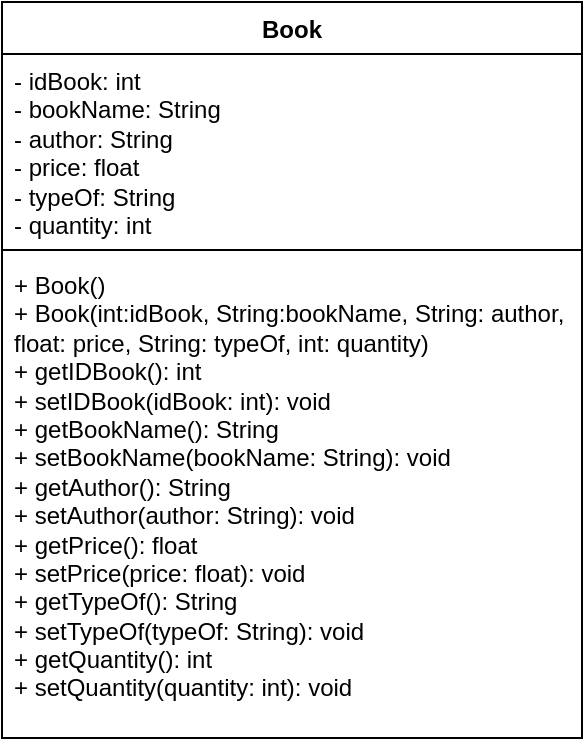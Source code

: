 <mxfile version="24.6.4" type="device">
  <diagram name="Trang-1" id="yoXLVgWtQdy2Vr29K_hz">
    <mxGraphModel dx="378" dy="393" grid="1" gridSize="10" guides="1" tooltips="1" connect="1" arrows="1" fold="1" page="1" pageScale="1" pageWidth="827" pageHeight="1169" math="0" shadow="0">
      <root>
        <mxCell id="0" />
        <mxCell id="1" parent="0" />
        <mxCell id="OL2t-WgGGE7nGEdEhSRI-12" value="Book" style="swimlane;fontStyle=1;align=center;verticalAlign=top;childLayout=stackLayout;horizontal=1;startSize=26;horizontalStack=0;resizeParent=1;resizeParentMax=0;resizeLast=0;collapsible=1;marginBottom=0;whiteSpace=wrap;html=1;" vertex="1" parent="1">
          <mxGeometry x="380" y="340" width="290" height="368" as="geometry" />
        </mxCell>
        <mxCell id="OL2t-WgGGE7nGEdEhSRI-13" value="- idBook: int&lt;div&gt;- bookName: String&lt;/div&gt;&lt;div&gt;- author: String&lt;/div&gt;&lt;div&gt;- price: float&lt;/div&gt;&lt;div&gt;- typeOf: String&lt;/div&gt;&lt;div&gt;- quantity: int&lt;/div&gt;" style="text;strokeColor=none;fillColor=none;align=left;verticalAlign=top;spacingLeft=4;spacingRight=4;overflow=hidden;rotatable=0;points=[[0,0.5],[1,0.5]];portConstraint=eastwest;whiteSpace=wrap;html=1;" vertex="1" parent="OL2t-WgGGE7nGEdEhSRI-12">
          <mxGeometry y="26" width="290" height="94" as="geometry" />
        </mxCell>
        <mxCell id="OL2t-WgGGE7nGEdEhSRI-14" value="" style="line;strokeWidth=1;fillColor=none;align=left;verticalAlign=middle;spacingTop=-1;spacingLeft=3;spacingRight=3;rotatable=0;labelPosition=right;points=[];portConstraint=eastwest;strokeColor=inherit;" vertex="1" parent="OL2t-WgGGE7nGEdEhSRI-12">
          <mxGeometry y="120" width="290" height="8" as="geometry" />
        </mxCell>
        <mxCell id="OL2t-WgGGE7nGEdEhSRI-15" value="&lt;div&gt;+ Book()&lt;/div&gt;&lt;div&gt;+ Book(int:idBook, String:bookName, String: author,&lt;/div&gt;&lt;div&gt;float: price, String: typeOf, int: quantity)&lt;/div&gt;+ getIDBook(): int&lt;div&gt;+ setIDBook(idBook: int): void&lt;/div&gt;&lt;div&gt;+ getBookName(): String&amp;nbsp;&lt;/div&gt;&lt;div&gt;+ setBookName(bookName: String): void&lt;/div&gt;&lt;div&gt;+ getAuthor(): String&amp;nbsp;&lt;/div&gt;&lt;div&gt;+ setAuthor(author: String): void&lt;/div&gt;&lt;div&gt;+ getPrice(): float&lt;/div&gt;&lt;div&gt;+ setPrice(price: float): void&lt;/div&gt;&lt;div&gt;+ getTypeOf(): String&lt;/div&gt;&lt;div&gt;+ setTypeOf(typeOf: String): void&lt;/div&gt;&lt;div&gt;+ getQuantity(): int&lt;/div&gt;&lt;div&gt;+ setQuantity(quantity: int): void&lt;/div&gt;&lt;div&gt;&lt;br&gt;&lt;/div&gt;&lt;div&gt;&lt;br&gt;&lt;/div&gt;" style="text;strokeColor=none;fillColor=none;align=left;verticalAlign=top;spacingLeft=4;spacingRight=4;overflow=hidden;rotatable=0;points=[[0,0.5],[1,0.5]];portConstraint=eastwest;whiteSpace=wrap;html=1;" vertex="1" parent="OL2t-WgGGE7nGEdEhSRI-12">
          <mxGeometry y="128" width="290" height="240" as="geometry" />
        </mxCell>
      </root>
    </mxGraphModel>
  </diagram>
</mxfile>
